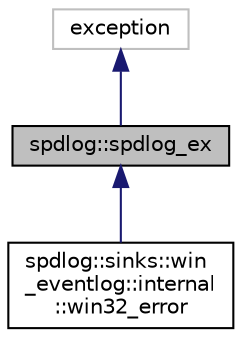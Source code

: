 digraph "spdlog::spdlog_ex"
{
  edge [fontname="Helvetica",fontsize="10",labelfontname="Helvetica",labelfontsize="10"];
  node [fontname="Helvetica",fontsize="10",shape=record];
  Node0 [label="spdlog::spdlog_ex",height=0.2,width=0.4,color="black", fillcolor="grey75", style="filled", fontcolor="black"];
  Node1 -> Node0 [dir="back",color="midnightblue",fontsize="10",style="solid",fontname="Helvetica"];
  Node1 [label="exception",height=0.2,width=0.4,color="grey75", fillcolor="white", style="filled"];
  Node0 -> Node2 [dir="back",color="midnightblue",fontsize="10",style="solid",fontname="Helvetica"];
  Node2 [label="spdlog::sinks::win\l_eventlog::internal\l::win32_error",height=0.2,width=0.4,color="black", fillcolor="white", style="filled",URL="$structspdlog_1_1sinks_1_1win__eventlog_1_1internal_1_1win32__error.html"];
}

